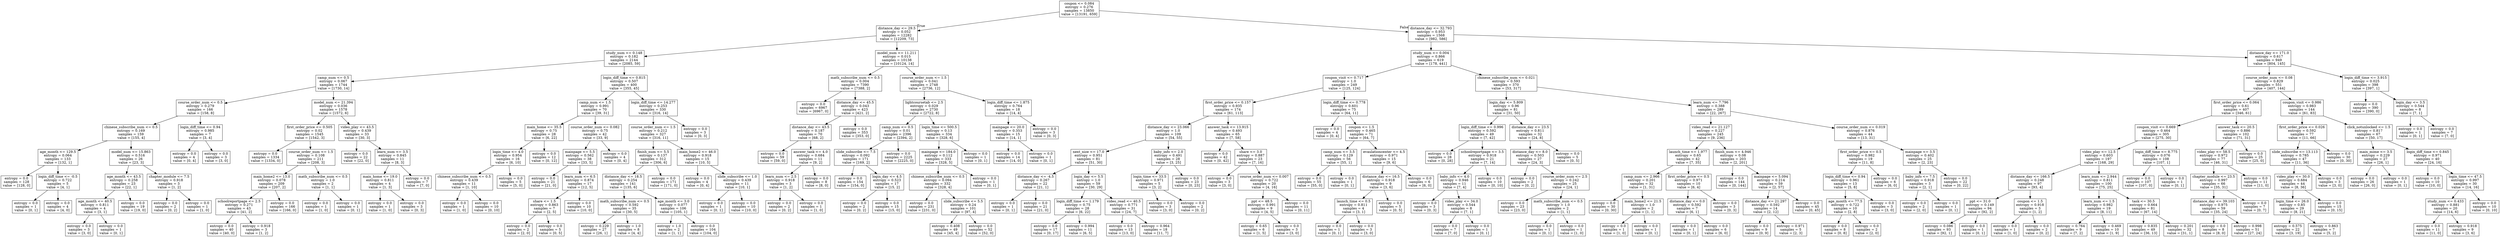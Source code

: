 digraph Tree {
node [shape=box] ;
0 [label="coupon <= 0.084\nentropy = 0.276\nsamples = 13850\nvalue = [13191, 659]"] ;
1 [label="distance_day <= 29.5\nentropy = 0.052\nsamples = 12282\nvalue = [12209, 73]"] ;
0 -> 1 [labeldistance=2.5, labelangle=45, headlabel="True"] ;
2 [label="study_num <= 0.148\nentropy = 0.182\nsamples = 2144\nvalue = [2085, 59]"] ;
1 -> 2 ;
3 [label="camp_num <= 0.5\nentropy = 0.067\nsamples = 1744\nvalue = [1730, 14]"] ;
2 -> 3 ;
4 [label="course_order_num <= 0.5\nentropy = 0.279\nsamples = 166\nvalue = [158, 8]"] ;
3 -> 4 ;
5 [label="chinese_subscribe_num <= 0.5\nentropy = 0.169\nsamples = 159\nvalue = [155, 4]"] ;
4 -> 5 ;
6 [label="age_month <= 129.5\nentropy = 0.064\nsamples = 133\nvalue = [132, 1]"] ;
5 -> 6 ;
7 [label="entropy = 0.0\nsamples = 128\nvalue = [128, 0]"] ;
6 -> 7 ;
8 [label="login_diff_time <= -0.5\nentropy = 0.722\nsamples = 5\nvalue = [4, 1]"] ;
6 -> 8 ;
9 [label="entropy = 0.0\nsamples = 1\nvalue = [0, 1]"] ;
8 -> 9 ;
10 [label="entropy = 0.0\nsamples = 4\nvalue = [4, 0]"] ;
8 -> 10 ;
11 [label="model_num <= 15.863\nentropy = 0.516\nsamples = 26\nvalue = [23, 3]"] ;
5 -> 11 ;
12 [label="age_month <= 43.5\nentropy = 0.258\nsamples = 23\nvalue = [22, 1]"] ;
11 -> 12 ;
13 [label="age_month <= 40.5\nentropy = 0.811\nsamples = 4\nvalue = [3, 1]"] ;
12 -> 13 ;
14 [label="entropy = 0.0\nsamples = 3\nvalue = [3, 0]"] ;
13 -> 14 ;
15 [label="entropy = 0.0\nsamples = 1\nvalue = [0, 1]"] ;
13 -> 15 ;
16 [label="entropy = 0.0\nsamples = 19\nvalue = [19, 0]"] ;
12 -> 16 ;
17 [label="chapter_module <= 7.5\nentropy = 0.918\nsamples = 3\nvalue = [1, 2]"] ;
11 -> 17 ;
18 [label="entropy = 0.0\nsamples = 2\nvalue = [0, 2]"] ;
17 -> 18 ;
19 [label="entropy = 0.0\nsamples = 1\nvalue = [1, 0]"] ;
17 -> 19 ;
20 [label="login_diff_time <= 0.94\nentropy = 0.985\nsamples = 7\nvalue = [3, 4]"] ;
4 -> 20 ;
21 [label="entropy = 0.0\nsamples = 4\nvalue = [0, 4]"] ;
20 -> 21 ;
22 [label="entropy = 0.0\nsamples = 3\nvalue = [3, 0]"] ;
20 -> 22 ;
23 [label="model_num <= 21.394\nentropy = 0.036\nsamples = 1578\nvalue = [1572, 6]"] ;
3 -> 23 ;
24 [label="first_order_price <= 0.505\nentropy = 0.02\nsamples = 1545\nvalue = [1542, 3]"] ;
23 -> 24 ;
25 [label="entropy = 0.0\nsamples = 1334\nvalue = [1334, 0]"] ;
24 -> 25 ;
26 [label="course_order_num <= 1.5\nentropy = 0.108\nsamples = 211\nvalue = [208, 3]"] ;
24 -> 26 ;
27 [label="main_home2 <= 13.0\nentropy = 0.078\nsamples = 209\nvalue = [207, 2]"] ;
26 -> 27 ;
28 [label="schoolreportpage <= 2.5\nentropy = 0.271\nsamples = 43\nvalue = [41, 2]"] ;
27 -> 28 ;
29 [label="entropy = 0.0\nsamples = 40\nvalue = [40, 0]"] ;
28 -> 29 ;
30 [label="entropy = 0.918\nsamples = 3\nvalue = [1, 2]"] ;
28 -> 30 ;
31 [label="entropy = 0.0\nsamples = 166\nvalue = [166, 0]"] ;
27 -> 31 ;
32 [label="math_subscribe_num <= 0.5\nentropy = 1.0\nsamples = 2\nvalue = [1, 1]"] ;
26 -> 32 ;
33 [label="entropy = 0.0\nsamples = 1\nvalue = [1, 0]"] ;
32 -> 33 ;
34 [label="entropy = 0.0\nsamples = 1\nvalue = [0, 1]"] ;
32 -> 34 ;
35 [label="video_play <= 43.5\nentropy = 0.439\nsamples = 33\nvalue = [30, 3]"] ;
23 -> 35 ;
36 [label="entropy = 0.0\nsamples = 22\nvalue = [22, 0]"] ;
35 -> 36 ;
37 [label="learn_num <= 3.5\nentropy = 0.845\nsamples = 11\nvalue = [8, 3]"] ;
35 -> 37 ;
38 [label="main_home <= 19.0\nentropy = 0.811\nsamples = 4\nvalue = [1, 3]"] ;
37 -> 38 ;
39 [label="entropy = 0.0\nsamples = 1\nvalue = [1, 0]"] ;
38 -> 39 ;
40 [label="entropy = 0.0\nsamples = 3\nvalue = [0, 3]"] ;
38 -> 40 ;
41 [label="entropy = 0.0\nsamples = 7\nvalue = [7, 0]"] ;
37 -> 41 ;
42 [label="login_diff_time <= 0.815\nentropy = 0.507\nsamples = 400\nvalue = [355, 45]"] ;
2 -> 42 ;
43 [label="camp_num <= 1.5\nentropy = 0.991\nsamples = 70\nvalue = [39, 31]"] ;
42 -> 43 ;
44 [label="main_home <= 35.5\nentropy = 0.75\nsamples = 28\nvalue = [6, 22]"] ;
43 -> 44 ;
45 [label="login_time <= 4.0\nentropy = 0.954\nsamples = 16\nvalue = [6, 10]"] ;
44 -> 45 ;
46 [label="chinese_subscribe_num <= 0.5\nentropy = 0.439\nsamples = 11\nvalue = [1, 10]"] ;
45 -> 46 ;
47 [label="entropy = 0.0\nsamples = 1\nvalue = [1, 0]"] ;
46 -> 47 ;
48 [label="entropy = 0.0\nsamples = 10\nvalue = [0, 10]"] ;
46 -> 48 ;
49 [label="entropy = 0.0\nsamples = 5\nvalue = [5, 0]"] ;
45 -> 49 ;
50 [label="entropy = 0.0\nsamples = 12\nvalue = [0, 12]"] ;
44 -> 50 ;
51 [label="course_order_num <= 0.082\nentropy = 0.75\nsamples = 42\nvalue = [33, 9]"] ;
43 -> 51 ;
52 [label="mainpage <= 5.5\nentropy = 0.562\nsamples = 38\nvalue = [33, 5]"] ;
51 -> 52 ;
53 [label="entropy = 0.0\nsamples = 21\nvalue = [21, 0]"] ;
52 -> 53 ;
54 [label="learn_num <= 6.5\nentropy = 0.874\nsamples = 17\nvalue = [12, 5]"] ;
52 -> 54 ;
55 [label="share <= 1.5\nentropy = 0.863\nsamples = 7\nvalue = [2, 5]"] ;
54 -> 55 ;
56 [label="entropy = 0.0\nsamples = 2\nvalue = [2, 0]"] ;
55 -> 56 ;
57 [label="entropy = 0.0\nsamples = 5\nvalue = [0, 5]"] ;
55 -> 57 ;
58 [label="entropy = 0.0\nsamples = 10\nvalue = [10, 0]"] ;
54 -> 58 ;
59 [label="entropy = 0.0\nsamples = 4\nvalue = [0, 4]"] ;
51 -> 59 ;
60 [label="login_diff_time <= 14.277\nentropy = 0.253\nsamples = 330\nvalue = [316, 14]"] ;
42 -> 60 ;
61 [label="course_order_num <= 1.5\nentropy = 0.212\nsamples = 327\nvalue = [316, 11]"] ;
60 -> 61 ;
62 [label="finish_num <= 5.5\nentropy = 0.137\nsamples = 312\nvalue = [306, 6]"] ;
61 -> 62 ;
63 [label="distance_day <= 18.5\nentropy = 0.254\nsamples = 141\nvalue = [135, 6]"] ;
62 -> 63 ;
64 [label="math_subscribe_num <= 0.5\nentropy = 0.592\nsamples = 35\nvalue = [30, 5]"] ;
63 -> 64 ;
65 [label="entropy = 0.229\nsamples = 27\nvalue = [26, 1]"] ;
64 -> 65 ;
66 [label="entropy = 1.0\nsamples = 8\nvalue = [4, 4]"] ;
64 -> 66 ;
67 [label="age_month <= 3.0\nentropy = 0.077\nsamples = 106\nvalue = [105, 1]"] ;
63 -> 67 ;
68 [label="entropy = 1.0\nsamples = 2\nvalue = [1, 1]"] ;
67 -> 68 ;
69 [label="entropy = 0.0\nsamples = 104\nvalue = [104, 0]"] ;
67 -> 69 ;
70 [label="entropy = 0.0\nsamples = 171\nvalue = [171, 0]"] ;
62 -> 70 ;
71 [label="main_home2 <= 46.0\nentropy = 0.918\nsamples = 15\nvalue = [10, 5]"] ;
61 -> 71 ;
72 [label="entropy = 0.0\nsamples = 4\nvalue = [0, 4]"] ;
71 -> 72 ;
73 [label="slide_subscribe <= 1.0\nentropy = 0.439\nsamples = 11\nvalue = [10, 1]"] ;
71 -> 73 ;
74 [label="entropy = 0.0\nsamples = 1\nvalue = [0, 1]"] ;
73 -> 74 ;
75 [label="entropy = 0.0\nsamples = 10\nvalue = [10, 0]"] ;
73 -> 75 ;
76 [label="entropy = 0.0\nsamples = 3\nvalue = [0, 3]"] ;
60 -> 76 ;
77 [label="model_num <= 11.211\nentropy = 0.015\nsamples = 10138\nvalue = [10124, 14]"] ;
1 -> 77 ;
78 [label="math_subscribe_num <= 0.5\nentropy = 0.004\nsamples = 7390\nvalue = [7388, 2]"] ;
77 -> 78 ;
79 [label="entropy = 0.0\nsamples = 6967\nvalue = [6967, 0]"] ;
78 -> 79 ;
80 [label="distance_day <= 45.5\nentropy = 0.043\nsamples = 423\nvalue = [421, 2]"] ;
78 -> 80 ;
81 [label="distance_day <= 43.5\nentropy = 0.187\nsamples = 70\nvalue = [68, 2]"] ;
80 -> 81 ;
82 [label="entropy = 0.0\nsamples = 59\nvalue = [59, 0]"] ;
81 -> 82 ;
83 [label="answer_task <= 4.0\nentropy = 0.684\nsamples = 11\nvalue = [9, 2]"] ;
81 -> 83 ;
84 [label="learn_num <= 2.5\nentropy = 0.918\nsamples = 3\nvalue = [1, 2]"] ;
83 -> 84 ;
85 [label="entropy = 0.0\nsamples = 2\nvalue = [0, 2]"] ;
84 -> 85 ;
86 [label="entropy = 0.0\nsamples = 1\nvalue = [1, 0]"] ;
84 -> 86 ;
87 [label="entropy = 0.0\nsamples = 8\nvalue = [8, 0]"] ;
83 -> 87 ;
88 [label="entropy = 0.0\nsamples = 353\nvalue = [353, 0]"] ;
80 -> 88 ;
89 [label="course_order_num <= 1.5\nentropy = 0.041\nsamples = 2748\nvalue = [2736, 12]"] ;
77 -> 89 ;
90 [label="lightcoursetab <= 2.5\nentropy = 0.029\nsamples = 2730\nvalue = [2722, 8]"] ;
89 -> 90 ;
91 [label="camp_num <= 0.5\nentropy = 0.01\nsamples = 2396\nvalue = [2394, 2]"] ;
90 -> 91 ;
92 [label="slide_subscribe <= 7.5\nentropy = 0.092\nsamples = 171\nvalue = [169, 2]"] ;
91 -> 92 ;
93 [label="entropy = 0.0\nsamples = 154\nvalue = [154, 0]"] ;
92 -> 93 ;
94 [label="login_day <= 4.5\nentropy = 0.523\nsamples = 17\nvalue = [15, 2]"] ;
92 -> 94 ;
95 [label="entropy = 0.0\nsamples = 2\nvalue = [0, 2]"] ;
94 -> 95 ;
96 [label="entropy = 0.0\nsamples = 15\nvalue = [15, 0]"] ;
94 -> 96 ;
97 [label="entropy = 0.0\nsamples = 2225\nvalue = [2225, 0]"] ;
91 -> 97 ;
98 [label="login_time <= 500.5\nentropy = 0.13\nsamples = 334\nvalue = [328, 6]"] ;
90 -> 98 ;
99 [label="mainpage <= 184.0\nentropy = 0.112\nsamples = 333\nvalue = [328, 5]"] ;
98 -> 99 ;
100 [label="chinese_subscribe_num <= 0.5\nentropy = 0.094\nsamples = 332\nvalue = [328, 4]"] ;
99 -> 100 ;
101 [label="entropy = 0.0\nsamples = 231\nvalue = [231, 0]"] ;
100 -> 101 ;
102 [label="slide_subscribe <= 5.5\nentropy = 0.24\nsamples = 101\nvalue = [97, 4]"] ;
100 -> 102 ;
103 [label="entropy = 0.408\nsamples = 49\nvalue = [45, 4]"] ;
102 -> 103 ;
104 [label="entropy = 0.0\nsamples = 52\nvalue = [52, 0]"] ;
102 -> 104 ;
105 [label="entropy = 0.0\nsamples = 1\nvalue = [0, 1]"] ;
99 -> 105 ;
106 [label="entropy = 0.0\nsamples = 1\nvalue = [0, 1]"] ;
98 -> 106 ;
107 [label="login_diff_time <= 1.875\nentropy = 0.764\nsamples = 18\nvalue = [14, 4]"] ;
89 -> 107 ;
108 [label="mainpage <= 20.0\nentropy = 0.353\nsamples = 15\nvalue = [14, 1]"] ;
107 -> 108 ;
109 [label="entropy = 0.0\nsamples = 14\nvalue = [14, 0]"] ;
108 -> 109 ;
110 [label="entropy = 0.0\nsamples = 1\nvalue = [0, 1]"] ;
108 -> 110 ;
111 [label="entropy = 0.0\nsamples = 3\nvalue = [0, 3]"] ;
107 -> 111 ;
112 [label="distance_day <= 32.793\nentropy = 0.953\nsamples = 1568\nvalue = [982, 586]"] ;
0 -> 112 [labeldistance=2.5, labelangle=-45, headlabel="False"] ;
113 [label="study_num <= 0.004\nentropy = 0.866\nsamples = 619\nvalue = [178, 441]"] ;
112 -> 113 ;
114 [label="coupon_visit <= 0.717\nentropy = 1.0\nsamples = 249\nvalue = [125, 124]"] ;
113 -> 114 ;
115 [label="first_order_price <= 0.157\nentropy = 0.935\nsamples = 174\nvalue = [61, 113]"] ;
114 -> 115 ;
116 [label="distance_day <= 23.066\nentropy = 1.0\nsamples = 109\nvalue = [54, 55]"] ;
115 -> 116 ;
117 [label="next_nize <= 17.0\nentropy = 0.951\nsamples = 81\nvalue = [51, 30]"] ;
116 -> 117 ;
118 [label="distance_day <= -4.5\nentropy = 0.267\nsamples = 22\nvalue = [21, 1]"] ;
117 -> 118 ;
119 [label="entropy = 0.0\nsamples = 1\nvalue = [0, 1]"] ;
118 -> 119 ;
120 [label="entropy = 0.0\nsamples = 21\nvalue = [21, 0]"] ;
118 -> 120 ;
121 [label="login_day <= 5.5\nentropy = 1.0\nsamples = 59\nvalue = [30, 29]"] ;
117 -> 121 ;
122 [label="login_diff_time <= 1.179\nentropy = 0.75\nsamples = 28\nvalue = [6, 22]"] ;
121 -> 122 ;
123 [label="entropy = 0.0\nsamples = 17\nvalue = [0, 17]"] ;
122 -> 123 ;
124 [label="entropy = 0.994\nsamples = 11\nvalue = [6, 5]"] ;
122 -> 124 ;
125 [label="video_read <= 40.5\nentropy = 0.771\nsamples = 31\nvalue = [24, 7]"] ;
121 -> 125 ;
126 [label="entropy = 0.0\nsamples = 13\nvalue = [13, 0]"] ;
125 -> 126 ;
127 [label="entropy = 0.964\nsamples = 18\nvalue = [11, 7]"] ;
125 -> 127 ;
128 [label="baby_info <= 2.0\nentropy = 0.491\nsamples = 28\nvalue = [3, 25]"] ;
116 -> 128 ;
129 [label="login_time <= 33.5\nentropy = 0.971\nsamples = 5\nvalue = [3, 2]"] ;
128 -> 129 ;
130 [label="entropy = 0.0\nsamples = 3\nvalue = [3, 0]"] ;
129 -> 130 ;
131 [label="entropy = 0.0\nsamples = 2\nvalue = [0, 2]"] ;
129 -> 131 ;
132 [label="entropy = 0.0\nsamples = 23\nvalue = [0, 23]"] ;
128 -> 132 ;
133 [label="answer_task <= 13.915\nentropy = 0.493\nsamples = 65\nvalue = [7, 58]"] ;
115 -> 133 ;
134 [label="entropy = 0.0\nsamples = 42\nvalue = [0, 42]"] ;
133 -> 134 ;
135 [label="share <= 3.0\nentropy = 0.887\nsamples = 23\nvalue = [7, 16]"] ;
133 -> 135 ;
136 [label="entropy = 0.0\nsamples = 3\nvalue = [3, 0]"] ;
135 -> 136 ;
137 [label="course_order_num <= 0.007\nentropy = 0.722\nsamples = 20\nvalue = [4, 16]"] ;
135 -> 137 ;
138 [label="ppt <= 48.5\nentropy = 0.991\nsamples = 9\nvalue = [4, 5]"] ;
137 -> 138 ;
139 [label="entropy = 0.65\nsamples = 6\nvalue = [1, 5]"] ;
138 -> 139 ;
140 [label="entropy = 0.0\nsamples = 3\nvalue = [3, 0]"] ;
138 -> 140 ;
141 [label="entropy = 0.0\nsamples = 11\nvalue = [0, 11]"] ;
137 -> 141 ;
142 [label="login_diff_time <= 0.778\nentropy = 0.601\nsamples = 75\nvalue = [64, 11]"] ;
114 -> 142 ;
143 [label="entropy = 0.0\nsamples = 4\nvalue = [0, 4]"] ;
142 -> 143 ;
144 [label="coupon <= 1.5\nentropy = 0.465\nsamples = 71\nvalue = [64, 7]"] ;
142 -> 144 ;
145 [label="camp_num <= 3.5\nentropy = 0.129\nsamples = 56\nvalue = [55, 1]"] ;
144 -> 145 ;
146 [label="entropy = 0.0\nsamples = 55\nvalue = [55, 0]"] ;
145 -> 146 ;
147 [label="entropy = 0.0\nsamples = 1\nvalue = [0, 1]"] ;
145 -> 147 ;
148 [label="evaulationcenter <= 4.5\nentropy = 0.971\nsamples = 15\nvalue = [9, 6]"] ;
144 -> 148 ;
149 [label="distance_day <= 16.5\nentropy = 0.918\nsamples = 9\nvalue = [3, 6]"] ;
148 -> 149 ;
150 [label="launch_time <= 0.5\nentropy = 0.811\nsamples = 4\nvalue = [3, 1]"] ;
149 -> 150 ;
151 [label="entropy = 0.0\nsamples = 1\nvalue = [0, 1]"] ;
150 -> 151 ;
152 [label="entropy = 0.0\nsamples = 3\nvalue = [3, 0]"] ;
150 -> 152 ;
153 [label="entropy = 0.0\nsamples = 5\nvalue = [0, 5]"] ;
149 -> 153 ;
154 [label="entropy = 0.0\nsamples = 6\nvalue = [6, 0]"] ;
148 -> 154 ;
155 [label="chinese_subscribe_num <= 0.021\nentropy = 0.593\nsamples = 370\nvalue = [53, 317]"] ;
113 -> 155 ;
156 [label="login_day <= 5.809\nentropy = 0.96\nsamples = 81\nvalue = [31, 50]"] ;
155 -> 156 ;
157 [label="login_diff_time <= 0.996\nentropy = 0.592\nsamples = 49\nvalue = [7, 42]"] ;
156 -> 157 ;
158 [label="entropy = 0.0\nsamples = 28\nvalue = [0, 28]"] ;
157 -> 158 ;
159 [label="schoolreportpage <= 3.5\nentropy = 0.918\nsamples = 21\nvalue = [7, 14]"] ;
157 -> 159 ;
160 [label="baby_info <= 4.0\nentropy = 0.946\nsamples = 11\nvalue = [7, 4]"] ;
159 -> 160 ;
161 [label="entropy = 0.0\nsamples = 3\nvalue = [0, 3]"] ;
160 -> 161 ;
162 [label="video_play <= 34.0\nentropy = 0.544\nsamples = 8\nvalue = [7, 1]"] ;
160 -> 162 ;
163 [label="entropy = 0.0\nsamples = 7\nvalue = [7, 0]"] ;
162 -> 163 ;
164 [label="entropy = 0.0\nsamples = 1\nvalue = [0, 1]"] ;
162 -> 164 ;
165 [label="entropy = 0.0\nsamples = 10\nvalue = [0, 10]"] ;
159 -> 165 ;
166 [label="distance_day <= 23.5\nentropy = 0.811\nsamples = 32\nvalue = [24, 8]"] ;
156 -> 166 ;
167 [label="distance_day <= 8.0\nentropy = 0.503\nsamples = 27\nvalue = [24, 3]"] ;
166 -> 167 ;
168 [label="entropy = 0.0\nsamples = 2\nvalue = [0, 2]"] ;
167 -> 168 ;
169 [label="course_order_num <= 2.5\nentropy = 0.242\nsamples = 25\nvalue = [24, 1]"] ;
167 -> 169 ;
170 [label="entropy = 0.0\nsamples = 23\nvalue = [23, 0]"] ;
169 -> 170 ;
171 [label="math_subscribe_num <= 0.5\nentropy = 1.0\nsamples = 2\nvalue = [1, 1]"] ;
169 -> 171 ;
172 [label="entropy = 0.0\nsamples = 1\nvalue = [0, 1]"] ;
171 -> 172 ;
173 [label="entropy = 0.0\nsamples = 1\nvalue = [1, 0]"] ;
171 -> 173 ;
174 [label="entropy = 0.0\nsamples = 5\nvalue = [0, 5]"] ;
166 -> 174 ;
175 [label="learn_num <= 7.796\nentropy = 0.388\nsamples = 289\nvalue = [22, 267]"] ;
155 -> 175 ;
176 [label="video_read <= 21.127\nentropy = 0.227\nsamples = 245\nvalue = [9, 236]"] ;
175 -> 176 ;
177 [label="launch_time <= 1.977\nentropy = 0.65\nsamples = 42\nvalue = [7, 35]"] ;
176 -> 177 ;
178 [label="camp_num <= 2.966\nentropy = 0.201\nsamples = 32\nvalue = [1, 31]"] ;
177 -> 178 ;
179 [label="entropy = 0.0\nsamples = 30\nvalue = [0, 30]"] ;
178 -> 179 ;
180 [label="main_home2 <= 21.5\nentropy = 1.0\nsamples = 2\nvalue = [1, 1]"] ;
178 -> 180 ;
181 [label="entropy = 0.0\nsamples = 1\nvalue = [1, 0]"] ;
180 -> 181 ;
182 [label="entropy = 0.0\nsamples = 1\nvalue = [0, 1]"] ;
180 -> 182 ;
183 [label="first_order_price <= 0.5\nentropy = 0.971\nsamples = 10\nvalue = [6, 4]"] ;
177 -> 183 ;
184 [label="distance_day <= 0.0\nentropy = 0.592\nsamples = 7\nvalue = [6, 1]"] ;
183 -> 184 ;
185 [label="entropy = 0.0\nsamples = 1\nvalue = [0, 1]"] ;
184 -> 185 ;
186 [label="entropy = 0.0\nsamples = 6\nvalue = [6, 0]"] ;
184 -> 186 ;
187 [label="entropy = 0.0\nsamples = 3\nvalue = [0, 3]"] ;
183 -> 187 ;
188 [label="finish_num <= 4.946\nentropy = 0.08\nsamples = 203\nvalue = [2, 201]"] ;
176 -> 188 ;
189 [label="entropy = 0.0\nsamples = 144\nvalue = [0, 144]"] ;
188 -> 189 ;
190 [label="mainpage <= 5.094\nentropy = 0.214\nsamples = 59\nvalue = [2, 57]"] ;
188 -> 190 ;
191 [label="distance_day <= 21.297\nentropy = 0.592\nsamples = 14\nvalue = [2, 12]"] ;
190 -> 191 ;
192 [label="entropy = 0.0\nsamples = 9\nvalue = [0, 9]"] ;
191 -> 192 ;
193 [label="entropy = 0.971\nsamples = 5\nvalue = [2, 3]"] ;
191 -> 193 ;
194 [label="entropy = 0.0\nsamples = 45\nvalue = [0, 45]"] ;
190 -> 194 ;
195 [label="course_order_num <= 0.019\nentropy = 0.876\nsamples = 44\nvalue = [13, 31]"] ;
175 -> 195 ;
196 [label="first_order_price <= 0.5\nentropy = 0.982\nsamples = 19\nvalue = [11, 8]"] ;
195 -> 196 ;
197 [label="login_diff_time <= 0.94\nentropy = 0.961\nsamples = 13\nvalue = [5, 8]"] ;
196 -> 197 ;
198 [label="age_month <= 77.5\nentropy = 0.722\nsamples = 10\nvalue = [2, 8]"] ;
197 -> 198 ;
199 [label="entropy = 0.0\nsamples = 8\nvalue = [0, 8]"] ;
198 -> 199 ;
200 [label="entropy = 0.0\nsamples = 2\nvalue = [2, 0]"] ;
198 -> 200 ;
201 [label="entropy = 0.0\nsamples = 3\nvalue = [3, 0]"] ;
197 -> 201 ;
202 [label="entropy = 0.0\nsamples = 6\nvalue = [6, 0]"] ;
196 -> 202 ;
203 [label="mainpage <= 3.5\nentropy = 0.402\nsamples = 25\nvalue = [2, 23]"] ;
195 -> 203 ;
204 [label="baby_info <= 7.5\nentropy = 0.918\nsamples = 3\nvalue = [2, 1]"] ;
203 -> 204 ;
205 [label="entropy = 0.0\nsamples = 2\nvalue = [2, 0]"] ;
204 -> 205 ;
206 [label="entropy = 0.0\nsamples = 1\nvalue = [0, 1]"] ;
204 -> 206 ;
207 [label="entropy = 0.0\nsamples = 22\nvalue = [0, 22]"] ;
203 -> 207 ;
208 [label="distance_day <= 171.0\nentropy = 0.617\nsamples = 949\nvalue = [804, 145]"] ;
112 -> 208 ;
209 [label="course_order_num <= 0.08\nentropy = 0.829\nsamples = 551\nvalue = [407, 144]"] ;
208 -> 209 ;
210 [label="first_order_price <= 0.064\nentropy = 0.61\nsamples = 407\nvalue = [346, 61]"] ;
209 -> 210 ;
211 [label="coupon_visit <= 0.669\nentropy = 0.464\nsamples = 305\nvalue = [275, 30]"] ;
210 -> 211 ;
212 [label="video_play <= 12.5\nentropy = 0.603\nsamples = 197\nvalue = [168, 29]"] ;
211 -> 212 ;
213 [label="distance_day <= 166.5\nentropy = 0.248\nsamples = 97\nvalue = [93, 4]"] ;
212 -> 213 ;
214 [label="ppt <= 31.0\nentropy = 0.149\nsamples = 94\nvalue = [92, 2]"] ;
213 -> 214 ;
215 [label="entropy = 0.086\nsamples = 93\nvalue = [92, 1]"] ;
214 -> 215 ;
216 [label="entropy = 0.0\nsamples = 1\nvalue = [0, 1]"] ;
214 -> 216 ;
217 [label="coupon <= 1.5\nentropy = 0.918\nsamples = 3\nvalue = [1, 2]"] ;
213 -> 217 ;
218 [label="entropy = 0.0\nsamples = 1\nvalue = [1, 0]"] ;
217 -> 218 ;
219 [label="entropy = 0.0\nsamples = 2\nvalue = [0, 2]"] ;
217 -> 219 ;
220 [label="learn_num <= 2.944\nentropy = 0.811\nsamples = 100\nvalue = [75, 25]"] ;
212 -> 220 ;
221 [label="learn_num <= 1.5\nentropy = 0.982\nsamples = 19\nvalue = [8, 11]"] ;
220 -> 221 ;
222 [label="entropy = 0.764\nsamples = 9\nvalue = [7, 2]"] ;
221 -> 222 ;
223 [label="entropy = 0.469\nsamples = 10\nvalue = [1, 9]"] ;
221 -> 223 ;
224 [label="task <= 30.5\nentropy = 0.664\nsamples = 81\nvalue = [67, 14]"] ;
220 -> 224 ;
225 [label="entropy = 0.835\nsamples = 49\nvalue = [36, 13]"] ;
224 -> 225 ;
226 [label="entropy = 0.201\nsamples = 32\nvalue = [31, 1]"] ;
224 -> 226 ;
227 [label="login_diff_time <= 8.775\nentropy = 0.076\nsamples = 108\nvalue = [107, 1]"] ;
211 -> 227 ;
228 [label="entropy = 0.0\nsamples = 107\nvalue = [107, 0]"] ;
227 -> 228 ;
229 [label="entropy = 0.0\nsamples = 1\nvalue = [0, 1]"] ;
227 -> 229 ;
230 [label="answer_task <= 20.5\nentropy = 0.886\nsamples = 102\nvalue = [71, 31]"] ;
210 -> 230 ;
231 [label="video_play <= 58.5\nentropy = 0.972\nsamples = 77\nvalue = [46, 31]"] ;
230 -> 231 ;
232 [label="chapter_module <= 23.5\nentropy = 0.997\nsamples = 66\nvalue = [35, 31]"] ;
231 -> 232 ;
233 [label="distance_day <= 39.103\nentropy = 0.975\nsamples = 59\nvalue = [35, 24]"] ;
232 -> 233 ;
234 [label="entropy = 0.0\nsamples = 8\nvalue = [8, 0]"] ;
233 -> 234 ;
235 [label="entropy = 0.998\nsamples = 51\nvalue = [27, 24]"] ;
233 -> 235 ;
236 [label="entropy = 0.0\nsamples = 7\nvalue = [0, 7]"] ;
232 -> 236 ;
237 [label="entropy = 0.0\nsamples = 11\nvalue = [11, 0]"] ;
231 -> 237 ;
238 [label="entropy = 0.0\nsamples = 25\nvalue = [25, 0]"] ;
230 -> 238 ;
239 [label="coupon_visit <= 0.986\nentropy = 0.983\nsamples = 144\nvalue = [61, 83]"] ;
209 -> 239 ;
240 [label="first_order_price <= 0.026\nentropy = 0.592\nsamples = 77\nvalue = [11, 66]"] ;
239 -> 240 ;
241 [label="slide_subscribe <= 13.113\nentropy = 0.785\nsamples = 47\nvalue = [11, 36]"] ;
240 -> 241 ;
242 [label="video_play <= 30.0\nentropy = 0.684\nsamples = 44\nvalue = [8, 36]"] ;
241 -> 242 ;
243 [label="login_time <= 26.0\nentropy = 0.85\nsamples = 29\nvalue = [8, 21]"] ;
242 -> 243 ;
244 [label="entropy = 0.575\nsamples = 22\nvalue = [3, 19]"] ;
243 -> 244 ;
245 [label="entropy = 0.863\nsamples = 7\nvalue = [5, 2]"] ;
243 -> 245 ;
246 [label="entropy = 0.0\nsamples = 15\nvalue = [0, 15]"] ;
242 -> 246 ;
247 [label="entropy = 0.0\nsamples = 3\nvalue = [3, 0]"] ;
241 -> 247 ;
248 [label="entropy = 0.0\nsamples = 30\nvalue = [0, 30]"] ;
240 -> 248 ;
249 [label="click_notunlocked <= 1.5\nentropy = 0.817\nsamples = 67\nvalue = [50, 17]"] ;
239 -> 249 ;
250 [label="main_mime <= 3.5\nentropy = 0.229\nsamples = 27\nvalue = [26, 1]"] ;
249 -> 250 ;
251 [label="entropy = 0.0\nsamples = 26\nvalue = [26, 0]"] ;
250 -> 251 ;
252 [label="entropy = 0.0\nsamples = 1\nvalue = [0, 1]"] ;
250 -> 252 ;
253 [label="login_diff_time <= 0.845\nentropy = 0.971\nsamples = 40\nvalue = [24, 16]"] ;
249 -> 253 ;
254 [label="entropy = 0.0\nsamples = 10\nvalue = [10, 0]"] ;
253 -> 254 ;
255 [label="login_time <= 47.5\nentropy = 0.997\nsamples = 30\nvalue = [14, 16]"] ;
253 -> 255 ;
256 [label="study_num <= 0.433\nentropy = 0.881\nsamples = 20\nvalue = [14, 6]"] ;
255 -> 256 ;
257 [label="entropy = 0.0\nsamples = 11\nvalue = [11, 0]"] ;
256 -> 257 ;
258 [label="entropy = 0.918\nsamples = 9\nvalue = [3, 6]"] ;
256 -> 258 ;
259 [label="entropy = 0.0\nsamples = 10\nvalue = [0, 10]"] ;
255 -> 259 ;
260 [label="login_diff_time <= 3.915\nentropy = 0.025\nsamples = 398\nvalue = [397, 1]"] ;
208 -> 260 ;
261 [label="entropy = 0.0\nsamples = 390\nvalue = [390, 0]"] ;
260 -> 261 ;
262 [label="login_day <= 3.5\nentropy = 0.544\nsamples = 8\nvalue = [7, 1]"] ;
260 -> 262 ;
263 [label="entropy = 0.0\nsamples = 1\nvalue = [0, 1]"] ;
262 -> 263 ;
264 [label="entropy = 0.0\nsamples = 7\nvalue = [7, 0]"] ;
262 -> 264 ;
}